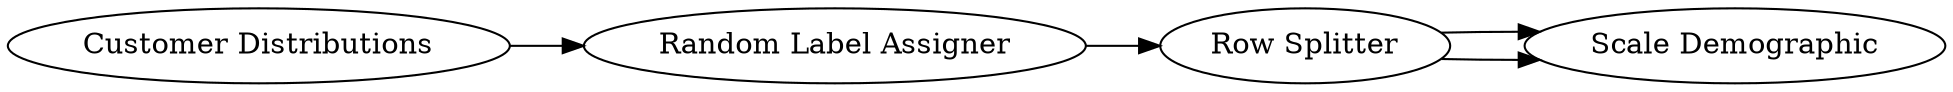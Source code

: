 digraph {
	1 [label="Customer Distributions"]
	2 [label="Random Label Assigner"]
	3 [label="Row Splitter"]
	4 [label="Scale Demographic"]
	1 -> 2
	2 -> 3
	3 -> 4
	3 -> 4
	rankdir=LR
}
